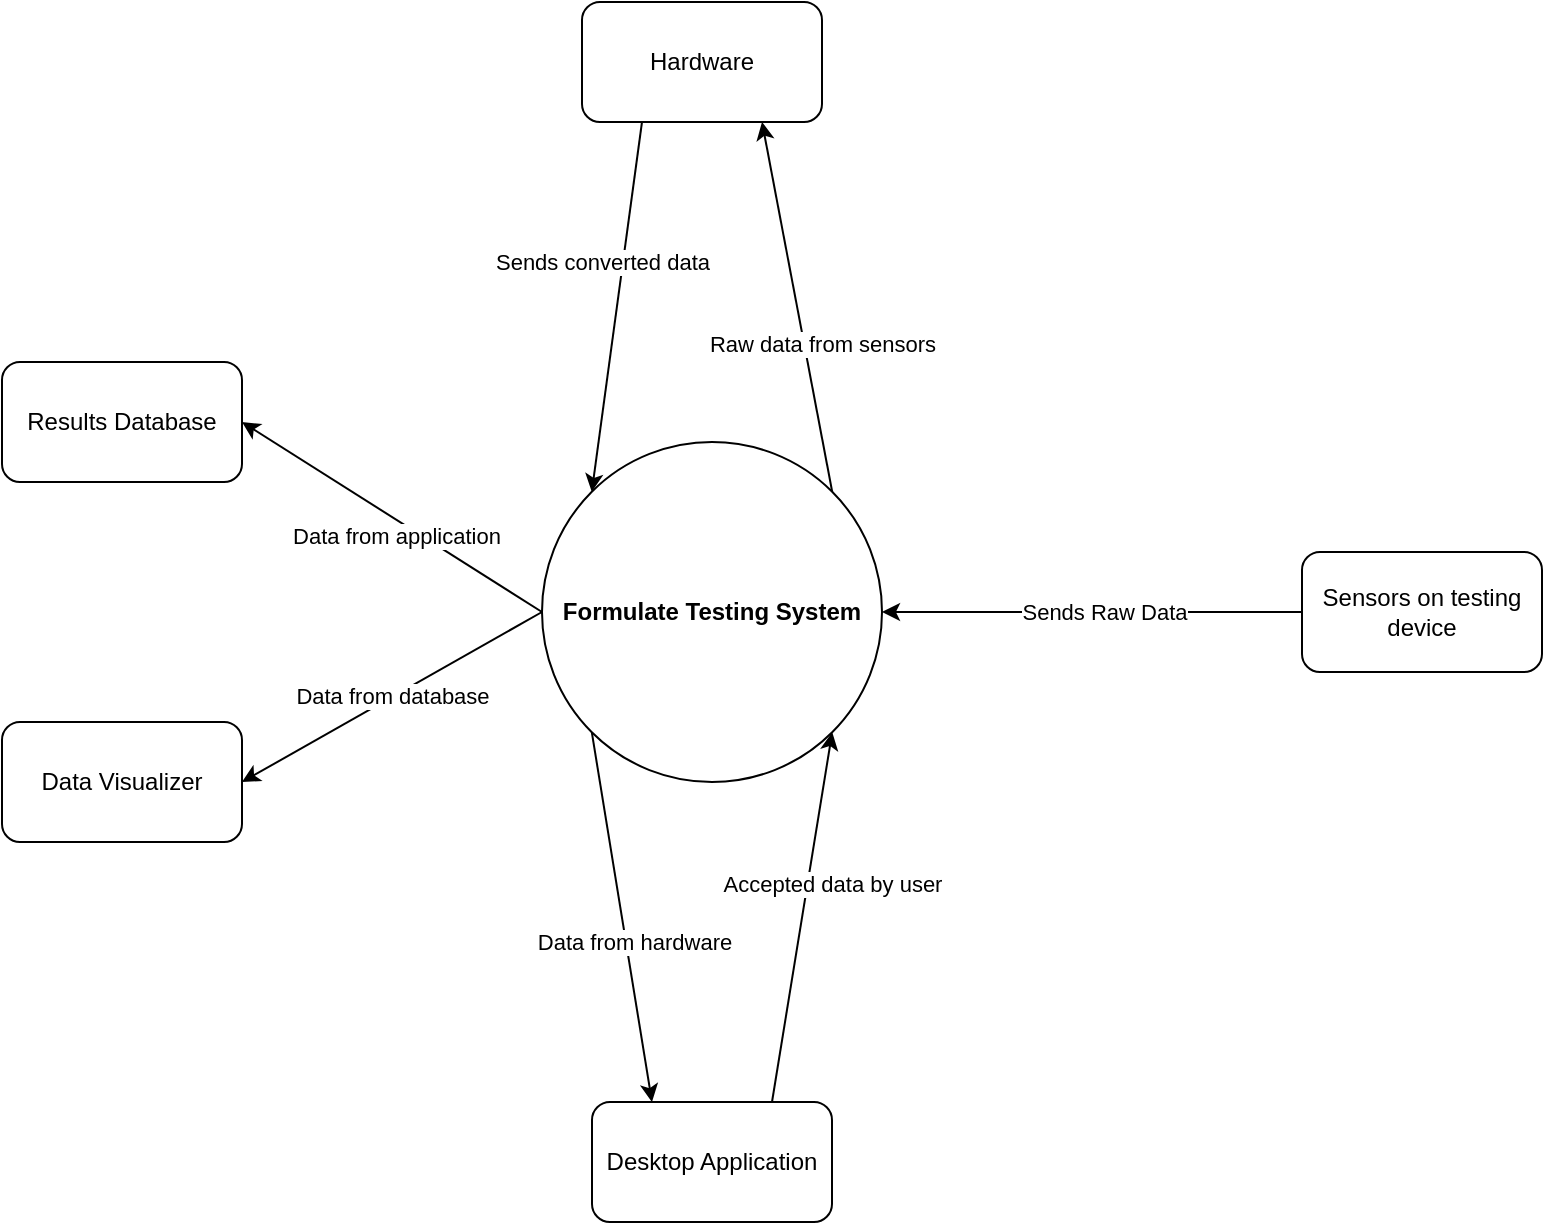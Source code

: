 <mxfile version="20.4.0" type="device"><diagram id="wje9ax5de-hy7uYTQwyP" name="Page-1"><mxGraphModel dx="1422" dy="737" grid="1" gridSize="10" guides="1" tooltips="1" connect="1" arrows="1" fold="1" page="1" pageScale="1" pageWidth="850" pageHeight="1100" math="0" shadow="0"><root><mxCell id="0"/><mxCell id="1" parent="0"/><mxCell id="Fi0XIaOowaRqrPFrvLWg-1" value="&lt;b&gt;Formulate Testing System&lt;/b&gt;" style="ellipse;whiteSpace=wrap;html=1;aspect=fixed;" parent="1" vertex="1"><mxGeometry x="320" y="300" width="170" height="170" as="geometry"/></mxCell><mxCell id="Fi0XIaOowaRqrPFrvLWg-4" value="Hardware" style="rounded=1;whiteSpace=wrap;html=1;" parent="1" vertex="1"><mxGeometry x="340" y="80" width="120" height="60" as="geometry"/></mxCell><mxCell id="Fi0XIaOowaRqrPFrvLWg-12" value="" style="endArrow=classic;html=1;rounded=0;exitX=0.25;exitY=1;exitDx=0;exitDy=0;entryX=0;entryY=0;entryDx=0;entryDy=0;" parent="1" source="Fi0XIaOowaRqrPFrvLWg-4" target="Fi0XIaOowaRqrPFrvLWg-1" edge="1"><mxGeometry width="50" height="50" relative="1" as="geometry"><mxPoint x="400" y="330" as="sourcePoint"/><mxPoint x="350" y="320" as="targetPoint"/></mxGeometry></mxCell><mxCell id="Fi0XIaOowaRqrPFrvLWg-13" value="Sends converted data" style="edgeLabel;html=1;align=center;verticalAlign=middle;resizable=0;points=[];" parent="Fi0XIaOowaRqrPFrvLWg-12" vertex="1" connectable="0"><mxGeometry x="-0.128" y="-1" relative="1" as="geometry"><mxPoint x="-8" y="-11" as="offset"/></mxGeometry></mxCell><mxCell id="Fi0XIaOowaRqrPFrvLWg-14" value="Sensors on testing device" style="rounded=1;whiteSpace=wrap;html=1;" parent="1" vertex="1"><mxGeometry x="700" y="355" width="120" height="60" as="geometry"/></mxCell><mxCell id="Fi0XIaOowaRqrPFrvLWg-15" value="" style="endArrow=classic;html=1;rounded=0;entryX=1;entryY=0.5;entryDx=0;entryDy=0;exitX=0;exitY=0.5;exitDx=0;exitDy=0;" parent="1" source="Fi0XIaOowaRqrPFrvLWg-14" target="Fi0XIaOowaRqrPFrvLWg-1" edge="1"><mxGeometry width="50" height="50" relative="1" as="geometry"><mxPoint x="400" y="330" as="sourcePoint"/><mxPoint x="450" y="280" as="targetPoint"/></mxGeometry></mxCell><mxCell id="Fi0XIaOowaRqrPFrvLWg-16" value="Sends Raw Data" style="edgeLabel;html=1;align=center;verticalAlign=middle;resizable=0;points=[];" parent="Fi0XIaOowaRqrPFrvLWg-15" vertex="1" connectable="0"><mxGeometry x="0.205" y="1" relative="1" as="geometry"><mxPoint x="27" y="-1" as="offset"/></mxGeometry></mxCell><mxCell id="Fi0XIaOowaRqrPFrvLWg-17" value="" style="endArrow=classic;html=1;rounded=0;entryX=0.75;entryY=1;entryDx=0;entryDy=0;exitX=1;exitY=0;exitDx=0;exitDy=0;" parent="1" source="Fi0XIaOowaRqrPFrvLWg-1" target="Fi0XIaOowaRqrPFrvLWg-4" edge="1"><mxGeometry width="50" height="50" relative="1" as="geometry"><mxPoint x="400" y="330" as="sourcePoint"/><mxPoint x="450" y="280" as="targetPoint"/></mxGeometry></mxCell><mxCell id="Fi0XIaOowaRqrPFrvLWg-18" value="Raw data from sensors" style="edgeLabel;html=1;align=center;verticalAlign=middle;resizable=0;points=[];" parent="Fi0XIaOowaRqrPFrvLWg-17" vertex="1" connectable="0"><mxGeometry x="-0.237" y="1" relative="1" as="geometry"><mxPoint x="9" y="-4" as="offset"/></mxGeometry></mxCell><mxCell id="Fi0XIaOowaRqrPFrvLWg-19" value="Desktop Application" style="rounded=1;whiteSpace=wrap;html=1;" parent="1" vertex="1"><mxGeometry x="345" y="630" width="120" height="60" as="geometry"/></mxCell><mxCell id="Fi0XIaOowaRqrPFrvLWg-20" value="" style="endArrow=classic;html=1;rounded=0;entryX=0.25;entryY=0;entryDx=0;entryDy=0;exitX=0;exitY=1;exitDx=0;exitDy=0;" parent="1" source="Fi0XIaOowaRqrPFrvLWg-1" target="Fi0XIaOowaRqrPFrvLWg-19" edge="1"><mxGeometry width="50" height="50" relative="1" as="geometry"><mxPoint x="450" y="550" as="sourcePoint"/><mxPoint x="500" y="500" as="targetPoint"/></mxGeometry></mxCell><mxCell id="Fi0XIaOowaRqrPFrvLWg-21" value="Data from hardware" style="edgeLabel;html=1;align=center;verticalAlign=middle;resizable=0;points=[];" parent="Fi0XIaOowaRqrPFrvLWg-20" vertex="1" connectable="0"><mxGeometry x="-0.236" y="1" relative="1" as="geometry"><mxPoint x="8" y="34" as="offset"/></mxGeometry></mxCell><mxCell id="Fi0XIaOowaRqrPFrvLWg-23" value="" style="endArrow=classic;html=1;rounded=0;exitX=0.75;exitY=0;exitDx=0;exitDy=0;entryX=1;entryY=1;entryDx=0;entryDy=0;" parent="1" source="Fi0XIaOowaRqrPFrvLWg-19" target="Fi0XIaOowaRqrPFrvLWg-1" edge="1"><mxGeometry width="50" height="50" relative="1" as="geometry"><mxPoint x="630" y="510" as="sourcePoint"/><mxPoint x="680" y="460" as="targetPoint"/></mxGeometry></mxCell><mxCell id="Fi0XIaOowaRqrPFrvLWg-24" value="Accepted data by user" style="edgeLabel;html=1;align=center;verticalAlign=middle;resizable=0;points=[];" parent="Fi0XIaOowaRqrPFrvLWg-23" vertex="1" connectable="0"><mxGeometry x="0.16" relative="1" as="geometry"><mxPoint x="12" y="-2" as="offset"/></mxGeometry></mxCell><mxCell id="Fi0XIaOowaRqrPFrvLWg-25" value="Results Database" style="rounded=1;whiteSpace=wrap;html=1;" parent="1" vertex="1"><mxGeometry x="50" y="260" width="120" height="60" as="geometry"/></mxCell><mxCell id="Fi0XIaOowaRqrPFrvLWg-26" value="" style="endArrow=classic;html=1;rounded=0;exitX=0;exitY=0.5;exitDx=0;exitDy=0;entryX=1;entryY=0.5;entryDx=0;entryDy=0;" parent="1" source="Fi0XIaOowaRqrPFrvLWg-1" target="Fi0XIaOowaRqrPFrvLWg-25" edge="1"><mxGeometry width="50" height="50" relative="1" as="geometry"><mxPoint x="240" y="510" as="sourcePoint"/><mxPoint x="300" y="540" as="targetPoint"/></mxGeometry></mxCell><mxCell id="Fi0XIaOowaRqrPFrvLWg-27" value="Data from application" style="edgeLabel;html=1;align=center;verticalAlign=middle;resizable=0;points=[];" parent="Fi0XIaOowaRqrPFrvLWg-26" vertex="1" connectable="0"><mxGeometry x="-0.208" y="1" relative="1" as="geometry"><mxPoint x="-13" y="-1" as="offset"/></mxGeometry></mxCell><mxCell id="1W-kFPdbLYUcBasfqVDm-1" value="Data Visualizer" style="rounded=1;whiteSpace=wrap;html=1;" vertex="1" parent="1"><mxGeometry x="50" y="440" width="120" height="60" as="geometry"/></mxCell><mxCell id="1W-kFPdbLYUcBasfqVDm-2" value="Data from database" style="endArrow=classic;html=1;rounded=0;entryX=1;entryY=0.5;entryDx=0;entryDy=0;exitX=0;exitY=0.5;exitDx=0;exitDy=0;" edge="1" parent="1" source="Fi0XIaOowaRqrPFrvLWg-1" target="1W-kFPdbLYUcBasfqVDm-1"><mxGeometry width="50" height="50" relative="1" as="geometry"><mxPoint x="250" y="465" as="sourcePoint"/><mxPoint x="300" y="415" as="targetPoint"/></mxGeometry></mxCell></root></mxGraphModel></diagram></mxfile>